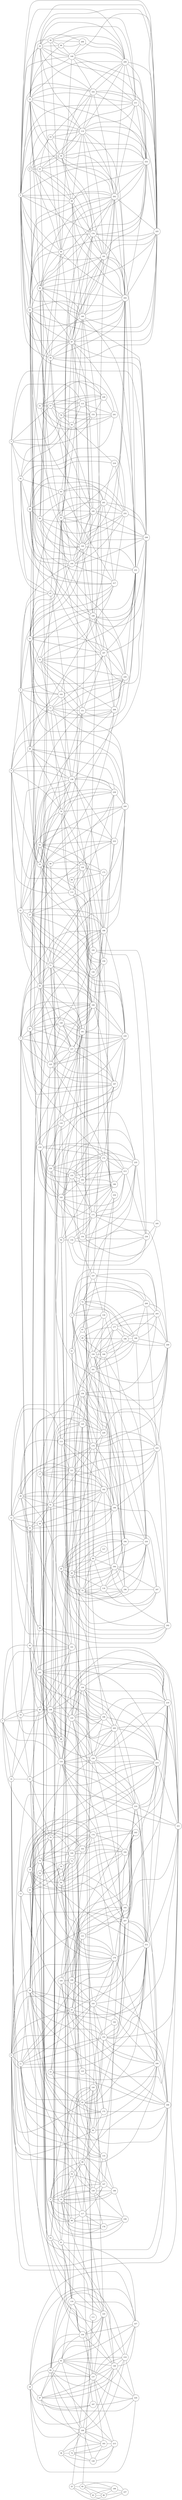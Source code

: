 graph {
rankdir = LR;
node [shape = circle];
0 -- 225;
0 -- 222;
0 -- 211;
0 -- 209;
0 -- 204;
0 -- 202;
0 -- 191;
0 -- 176;
0 -- 163;
0 -- 160;
0 -- 149;
0 -- 114;
0 -- 97;
0 -- 80;
0 -- 68;
0 -- 59;
0 -- 58;
0 -- 49;
0 -- 44;
0 -- 24;
0 -- 15;
1 -- 220;
1 -- 203;
1 -- 200;
1 -- 194;
1 -- 189;
1 -- 164;
1 -- 150;
1 -- 130;
1 -- 107;
1 -- 72;
2 -- 141;
2 -- 110;
2 -- 108;
2 -- 86;
2 -- 79;
2 -- 51;
2 -- 42;
2 -- 18;
2 -- 14;
3 -- 241;
3 -- 228;
3 -- 153;
3 -- 115;
3 -- 76;
3 -- 67;
3 -- 45;
3 -- 37;
4 -- 240;
4 -- 239;
4 -- 159;
4 -- 138;
4 -- 128;
4 -- 112;
4 -- 78;
4 -- 77;
4 -- 55;
4 -- 26;
4 -- 5;
5 -- 226;
5 -- 217;
5 -- 104;
5 -- 102;
5 -- 77;
5 -- 67;
5 -- 55;
5 -- 32;
5 -- 26;
6 -- 236;
6 -- 178;
6 -- 166;
6 -- 147;
6 -- 140;
6 -- 129;
6 -- 117;
6 -- 99;
6 -- 98;
6 -- 54;
6 -- 16;
7 -- 230;
7 -- 197;
7 -- 188;
7 -- 184;
7 -- 181;
7 -- 157;
7 -- 148;
7 -- 125;
7 -- 101;
7 -- 71;
7 -- 65;
7 -- 57;
7 -- 42;
8 -- 246;
8 -- 244;
8 -- 221;
8 -- 212;
8 -- 210;
8 -- 207;
8 -- 179;
8 -- 152;
8 -- 143;
8 -- 85;
8 -- 82;
8 -- 43;
8 -- 30;
8 -- 11;
9 -- 195;
9 -- 142;
9 -- 114;
9 -- 68;
9 -- 58;
9 -- 33;
9 -- 23;
10 -- 246;
10 -- 175;
10 -- 123;
10 -- 106;
10 -- 105;
11 -- 246;
11 -- 244;
11 -- 212;
11 -- 207;
11 -- 175;
11 -- 152;
11 -- 143;
11 -- 85;
11 -- 82;
11 -- 43;
11 -- 30;
12 -- 242;
12 -- 198;
12 -- 182;
12 -- 170;
12 -- 121;
12 -- 113;
12 -- 94;
12 -- 88;
12 -- 41;
12 -- 36;
12 -- 35;
12 -- 28;
13 -- 192;
13 -- 174;
13 -- 162;
13 -- 133;
13 -- 129;
13 -- 103;
13 -- 100;
13 -- 19;
14 -- 166;
14 -- 133;
14 -- 129;
14 -- 86;
14 -- 51;
14 -- 18;
15 -- 225;
15 -- 222;
15 -- 211;
15 -- 209;
15 -- 204;
15 -- 202;
15 -- 163;
15 -- 149;
15 -- 114;
15 -- 80;
15 -- 66;
15 -- 58;
15 -- 49;
15 -- 39;
15 -- 24;
16 -- 236;
16 -- 178;
16 -- 166;
16 -- 147;
16 -- 140;
16 -- 129;
16 -- 117;
16 -- 99;
16 -- 98;
16 -- 54;
17 -- 229;
17 -- 223;
17 -- 182;
17 -- 170;
17 -- 158;
17 -- 134;
17 -- 121;
17 -- 81;
17 -- 41;
18 -- 141;
18 -- 94;
18 -- 86;
18 -- 51;
18 -- 35;
19 -- 243;
19 -- 192;
19 -- 179;
19 -- 174;
19 -- 103;
19 -- 100;
19 -- 84;
19 -- 79;
19 -- 70;
20 -- 247;
20 -- 220;
20 -- 194;
20 -- 190;
20 -- 164;
20 -- 127;
20 -- 116;
20 -- 89;
20 -- 75;
20 -- 40;
21 -- 240;
21 -- 233;
21 -- 230;
21 -- 188;
21 -- 184;
21 -- 138;
21 -- 71;
21 -- 65;
21 -- 62;
21 -- 27;
22 -- 145;
22 -- 120;
22 -- 73;
22 -- 56;
22 -- 53;
22 -- 34;
23 -- 222;
23 -- 195;
23 -- 176;
23 -- 114;
23 -- 68;
23 -- 58;
23 -- 33;
24 -- 225;
24 -- 222;
24 -- 211;
24 -- 209;
24 -- 206;
24 -- 163;
24 -- 149;
24 -- 114;
24 -- 80;
24 -- 66;
24 -- 39;
25 -- 199;
25 -- 111;
25 -- 96;
25 -- 63;
25 -- 60;
26 -- 240;
26 -- 239;
26 -- 226;
26 -- 217;
26 -- 138;
26 -- 102;
26 -- 78;
26 -- 77;
26 -- 55;
27 -- 240;
27 -- 233;
27 -- 230;
27 -- 188;
27 -- 184;
27 -- 138;
27 -- 71;
27 -- 65;
27 -- 62;
28 -- 242;
28 -- 223;
28 -- 198;
28 -- 182;
28 -- 170;
28 -- 121;
28 -- 113;
28 -- 94;
28 -- 41;
28 -- 35;
29 -- 227;
29 -- 224;
29 -- 218;
29 -- 167;
29 -- 146;
29 -- 137;
29 -- 109;
29 -- 91;
29 -- 64;
29 -- 47;
30 -- 244;
30 -- 221;
30 -- 219;
30 -- 214;
30 -- 212;
30 -- 210;
30 -- 207;
30 -- 179;
30 -- 156;
30 -- 152;
30 -- 143;
30 -- 82;
30 -- 79;
30 -- 70;
30 -- 43;
31 -- 241;
31 -- 228;
31 -- 153;
31 -- 115;
31 -- 37;
32 -- 248;
32 -- 231;
32 -- 226;
32 -- 208;
32 -- 201;
32 -- 187;
32 -- 185;
32 -- 168;
32 -- 160;
32 -- 151;
32 -- 144;
32 -- 104;
32 -- 102;
32 -- 93;
32 -- 77;
32 -- 52;
33 -- 222;
33 -- 163;
33 -- 114;
33 -- 58;
34 -- 145;
34 -- 120;
34 -- 73;
34 -- 56;
34 -- 53;
35 -- 198;
35 -- 141;
35 -- 94;
35 -- 88;
35 -- 41;
35 -- 36;
36 -- 182;
36 -- 98;
36 -- 88;
36 -- 41;
37 -- 241;
37 -- 228;
37 -- 153;
37 -- 115;
37 -- 95;
37 -- 76;
38 -- 215;
38 -- 183;
38 -- 126;
38 -- 109;
38 -- 74;
39 -- 211;
39 -- 209;
39 -- 206;
39 -- 149;
39 -- 80;
39 -- 66;
40 -- 247;
40 -- 220;
40 -- 194;
40 -- 190;
40 -- 164;
40 -- 150;
40 -- 116;
40 -- 89;
40 -- 75;
41 -- 198;
41 -- 182;
41 -- 170;
41 -- 121;
41 -- 88;
41 -- 81;
42 -- 196;
42 -- 181;
42 -- 157;
42 -- 141;
42 -- 135;
42 -- 108;
42 -- 101;
42 -- 86;
43 -- 244;
43 -- 221;
43 -- 219;
43 -- 212;
43 -- 210;
43 -- 207;
43 -- 156;
43 -- 152;
43 -- 82;
44 -- 248;
44 -- 231;
44 -- 225;
44 -- 222;
44 -- 204;
44 -- 202;
44 -- 191;
44 -- 185;
44 -- 176;
44 -- 168;
44 -- 160;
44 -- 144;
44 -- 97;
44 -- 93;
44 -- 80;
44 -- 68;
44 -- 59;
44 -- 49;
45 -- 232;
45 -- 217;
45 -- 104;
45 -- 95;
45 -- 83;
45 -- 76;
45 -- 67;
45 -- 48;
46 -- 186;
46 -- 177;
46 -- 169;
46 -- 161;
47 -- 224;
47 -- 218;
47 -- 167;
47 -- 146;
47 -- 137;
47 -- 109;
47 -- 91;
47 -- 64;
48 -- 248;
48 -- 232;
48 -- 217;
48 -- 216;
48 -- 201;
48 -- 185;
48 -- 144;
48 -- 104;
48 -- 83;
48 -- 50;
49 -- 248;
49 -- 225;
49 -- 222;
49 -- 204;
49 -- 202;
49 -- 191;
49 -- 185;
49 -- 176;
49 -- 160;
49 -- 144;
49 -- 97;
49 -- 93;
49 -- 80;
49 -- 59;
50 -- 248;
50 -- 232;
50 -- 201;
50 -- 185;
50 -- 144;
50 -- 104;
50 -- 97;
50 -- 80;
50 -- 59;
51 -- 214;
51 -- 133;
51 -- 110;
51 -- 86;
51 -- 79;
51 -- 70;
52 -- 231;
52 -- 226;
52 -- 208;
52 -- 187;
52 -- 168;
52 -- 151;
52 -- 102;
52 -- 93;
52 -- 77;
53 -- 229;
53 -- 145;
53 -- 134;
53 -- 120;
53 -- 119;
53 -- 81;
53 -- 73;
53 -- 56;
54 -- 147;
54 -- 140;
54 -- 117;
54 -- 99;
55 -- 239;
55 -- 217;
55 -- 159;
55 -- 136;
55 -- 128;
55 -- 112;
55 -- 78;
55 -- 67;
56 -- 161;
56 -- 145;
56 -- 120;
56 -- 119;
56 -- 73;
57 -- 230;
57 -- 208;
57 -- 197;
57 -- 188;
57 -- 184;
57 -- 181;
57 -- 172;
57 -- 157;
57 -- 151;
57 -- 148;
57 -- 125;
57 -- 118;
57 -- 65;
58 -- 222;
58 -- 211;
58 -- 209;
58 -- 204;
58 -- 202;
58 -- 191;
58 -- 176;
58 -- 163;
58 -- 114;
58 -- 68;
59 -- 248;
59 -- 225;
59 -- 204;
59 -- 185;
59 -- 144;
59 -- 97;
59 -- 80;
60 -- 237;
60 -- 199;
60 -- 111;
60 -- 96;
60 -- 63;
61 -- 234;
61 -- 194;
61 -- 130;
61 -- 111;
61 -- 89;
61 -- 87;
62 -- 240;
62 -- 239;
62 -- 233;
62 -- 188;
62 -- 138;
62 -- 128;
62 -- 90;
62 -- 78;
62 -- 71;
63 -- 237;
63 -- 199;
63 -- 96;
64 -- 227;
64 -- 218;
64 -- 215;
64 -- 183;
64 -- 146;
64 -- 145;
64 -- 137;
64 -- 134;
64 -- 119;
64 -- 109;
64 -- 91;
65 -- 240;
65 -- 230;
65 -- 208;
65 -- 197;
65 -- 188;
65 -- 184;
65 -- 181;
65 -- 157;
65 -- 151;
65 -- 148;
65 -- 138;
65 -- 125;
65 -- 71;
66 -- 209;
66 -- 206;
66 -- 149;
67 -- 217;
67 -- 112;
67 -- 83;
68 -- 222;
68 -- 204;
68 -- 202;
68 -- 191;
68 -- 176;
68 -- 165;
68 -- 160;
68 -- 114;
69 -- 173;
69 -- 128;
69 -- 107;
70 -- 244;
70 -- 214;
70 -- 212;
70 -- 179;
70 -- 174;
70 -- 100;
70 -- 84;
70 -- 79;
71 -- 240;
71 -- 233;
71 -- 230;
71 -- 188;
71 -- 184;
71 -- 181;
71 -- 157;
71 -- 148;
71 -- 135;
72 -- 249;
72 -- 220;
72 -- 203;
72 -- 200;
72 -- 189;
72 -- 186;
72 -- 177;
72 -- 150;
72 -- 107;
73 -- 145;
73 -- 120;
74 -- 215;
74 -- 183;
74 -- 126;
74 -- 109;
75 -- 247;
75 -- 220;
75 -- 194;
75 -- 190;
75 -- 164;
75 -- 116;
75 -- 89;
76 -- 241;
76 -- 228;
76 -- 153;
76 -- 115;
76 -- 95;
77 -- 240;
77 -- 226;
77 -- 208;
77 -- 187;
77 -- 151;
77 -- 138;
77 -- 102;
77 -- 78;
78 -- 240;
78 -- 239;
78 -- 159;
78 -- 138;
78 -- 128;
78 -- 112;
79 -- 214;
79 -- 212;
79 -- 179;
79 -- 174;
79 -- 110;
79 -- 84;
80 -- 225;
80 -- 204;
80 -- 202;
80 -- 149;
80 -- 97;
81 -- 229;
81 -- 227;
81 -- 146;
81 -- 134;
81 -- 119;
82 -- 246;
82 -- 244;
82 -- 212;
82 -- 207;
82 -- 175;
82 -- 152;
82 -- 85;
83 -- 232;
83 -- 217;
83 -- 201;
83 -- 104;
83 -- 95;
84 -- 243;
84 -- 193;
84 -- 192;
84 -- 179;
84 -- 174;
84 -- 131;
84 -- 106;
84 -- 103;
84 -- 100;
85 -- 246;
85 -- 175;
85 -- 152;
86 -- 141;
86 -- 135;
86 -- 108;
87 -- 234;
87 -- 194;
87 -- 136;
87 -- 130;
87 -- 111;
88 -- 182;
88 -- 98;
89 -- 194;
89 -- 164;
89 -- 130;
89 -- 127;
89 -- 116;
90 -- 242;
90 -- 233;
90 -- 173;
90 -- 113;
91 -- 227;
91 -- 224;
91 -- 218;
91 -- 146;
91 -- 145;
91 -- 137;
91 -- 134;
91 -- 119;
91 -- 109;
92 -- 235;
92 -- 205;
92 -- 172;
92 -- 171;
92 -- 139;
92 -- 132;
92 -- 122;
93 -- 248;
93 -- 231;
93 -- 226;
93 -- 204;
93 -- 202;
93 -- 191;
93 -- 187;
93 -- 185;
93 -- 176;
93 -- 168;
93 -- 160;
93 -- 144;
93 -- 97;
94 -- 242;
94 -- 198;
94 -- 141;
95 -- 216;
95 -- 153;
95 -- 115;
96 -- 237;
96 -- 199;
97 -- 248;
97 -- 231;
97 -- 225;
97 -- 204;
97 -- 202;
97 -- 191;
97 -- 185;
97 -- 176;
97 -- 168;
97 -- 160;
97 -- 144;
98 -- 236;
98 -- 178;
98 -- 117;
99 -- 162;
99 -- 147;
99 -- 140;
99 -- 129;
100 -- 192;
100 -- 174;
100 -- 133;
100 -- 103;
101 -- 219;
101 -- 214;
101 -- 205;
101 -- 196;
101 -- 181;
101 -- 157;
101 -- 156;
101 -- 139;
101 -- 125;
101 -- 122;
101 -- 110;
101 -- 108;
102 -- 240;
102 -- 226;
102 -- 187;
102 -- 138;
103 -- 243;
103 -- 192;
103 -- 174;
104 -- 248;
104 -- 232;
104 -- 217;
104 -- 201;
104 -- 185;
104 -- 144;
105 -- 246;
105 -- 243;
105 -- 193;
105 -- 143;
105 -- 131;
105 -- 123;
105 -- 106;
106 -- 246;
106 -- 243;
106 -- 193;
106 -- 179;
106 -- 143;
106 -- 131;
106 -- 123;
107 -- 203;
107 -- 200;
107 -- 173;
107 -- 130;
108 -- 219;
108 -- 214;
108 -- 205;
108 -- 196;
108 -- 181;
108 -- 156;
108 -- 139;
108 -- 135;
108 -- 122;
108 -- 110;
109 -- 218;
109 -- 215;
109 -- 183;
109 -- 146;
109 -- 137;
109 -- 126;
110 -- 221;
110 -- 219;
110 -- 214;
110 -- 212;
110 -- 210;
110 -- 207;
110 -- 205;
110 -- 196;
110 -- 156;
110 -- 139;
110 -- 122;
112 -- 239;
112 -- 234;
112 -- 159;
112 -- 136;
112 -- 128;
113 -- 242;
113 -- 223;
113 -- 198;
113 -- 182;
113 -- 170;
113 -- 158;
113 -- 121;
114 -- 225;
114 -- 222;
114 -- 211;
114 -- 209;
114 -- 204;
114 -- 202;
114 -- 191;
114 -- 176;
114 -- 163;
115 -- 241;
115 -- 228;
115 -- 153;
116 -- 247;
116 -- 220;
116 -- 194;
116 -- 190;
116 -- 164;
117 -- 236;
117 -- 178;
117 -- 167;
117 -- 147;
117 -- 140;
118 -- 213;
118 -- 208;
118 -- 197;
118 -- 184;
118 -- 180;
118 -- 172;
118 -- 165;
118 -- 155;
118 -- 151;
118 -- 142;
118 -- 124;
119 -- 227;
119 -- 146;
119 -- 145;
119 -- 137;
119 -- 134;
119 -- 120;
120 -- 229;
120 -- 161;
120 -- 145;
121 -- 242;
121 -- 223;
121 -- 198;
121 -- 182;
121 -- 170;
121 -- 158;
122 -- 221;
122 -- 219;
122 -- 214;
122 -- 210;
122 -- 207;
122 -- 205;
122 -- 196;
122 -- 156;
122 -- 139;
123 -- 246;
123 -- 175;
124 -- 235;
124 -- 213;
124 -- 197;
124 -- 180;
124 -- 172;
124 -- 171;
124 -- 165;
124 -- 155;
124 -- 142;
125 -- 230;
125 -- 197;
125 -- 184;
125 -- 181;
125 -- 172;
125 -- 157;
125 -- 148;
126 -- 215;
126 -- 183;
128 -- 239;
128 -- 173;
128 -- 159;
128 -- 136;
129 -- 236;
129 -- 178;
129 -- 166;
129 -- 147;
129 -- 133;
130 -- 234;
130 -- 194;
131 -- 243;
131 -- 193;
131 -- 179;
131 -- 143;
132 -- 238;
132 -- 235;
132 -- 171;
132 -- 154;
133 -- 166;
134 -- 227;
134 -- 146;
134 -- 145;
134 -- 137;
135 -- 230;
135 -- 181;
135 -- 141;
136 -- 234;
136 -- 159;
137 -- 227;
137 -- 224;
137 -- 218;
137 -- 215;
137 -- 183;
137 -- 146;
137 -- 145;
138 -- 240;
138 -- 239;
138 -- 233;
138 -- 226;
138 -- 188;
138 -- 151;
139 -- 221;
139 -- 219;
139 -- 214;
139 -- 210;
139 -- 205;
139 -- 196;
139 -- 156;
140 -- 162;
140 -- 147;
142 -- 238;
142 -- 235;
142 -- 213;
142 -- 195;
142 -- 180;
142 -- 172;
142 -- 171;
142 -- 165;
142 -- 155;
142 -- 154;
143 -- 246;
143 -- 244;
143 -- 212;
143 -- 193;
143 -- 179;
143 -- 175;
143 -- 152;
144 -- 248;
144 -- 232;
144 -- 231;
144 -- 204;
144 -- 201;
144 -- 187;
144 -- 185;
144 -- 168;
145 -- 146;
146 -- 227;
146 -- 224;
146 -- 218;
147 -- 166;
147 -- 162;
148 -- 230;
148 -- 197;
148 -- 188;
148 -- 184;
148 -- 181;
148 -- 157;
149 -- 225;
149 -- 222;
149 -- 211;
149 -- 209;
149 -- 206;
149 -- 163;
150 -- 220;
150 -- 203;
150 -- 190;
150 -- 189;
150 -- 186;
150 -- 177;
150 -- 169;
150 -- 164;
151 -- 231;
151 -- 226;
151 -- 208;
151 -- 187;
151 -- 168;
152 -- 246;
152 -- 244;
152 -- 221;
152 -- 212;
152 -- 210;
152 -- 207;
152 -- 179;
153 -- 241;
153 -- 228;
154 -- 245;
154 -- 238;
154 -- 235;
154 -- 195;
154 -- 171;
155 -- 238;
155 -- 235;
155 -- 213;
155 -- 197;
155 -- 180;
155 -- 172;
155 -- 171;
155 -- 165;
156 -- 221;
156 -- 219;
156 -- 214;
156 -- 212;
156 -- 210;
156 -- 207;
156 -- 205;
156 -- 196;
157 -- 230;
157 -- 197;
157 -- 188;
157 -- 184;
157 -- 181;
158 -- 249;
158 -- 229;
158 -- 223;
158 -- 203;
158 -- 200;
158 -- 170;
159 -- 239;
159 -- 234;
160 -- 231;
160 -- 225;
160 -- 204;
160 -- 202;
160 -- 191;
160 -- 187;
160 -- 176;
160 -- 168;
161 -- 249;
161 -- 229;
161 -- 189;
161 -- 186;
161 -- 177;
161 -- 169;
162 -- 192;
163 -- 225;
163 -- 222;
163 -- 211;
163 -- 209;
163 -- 202;
164 -- 247;
164 -- 220;
164 -- 194;
164 -- 190;
165 -- 213;
165 -- 191;
165 -- 180;
165 -- 172;
165 -- 171;
166 -- 236;
167 -- 224;
168 -- 248;
168 -- 231;
168 -- 226;
168 -- 208;
168 -- 204;
168 -- 187;
169 -- 220;
169 -- 190;
169 -- 189;
169 -- 186;
169 -- 177;
170 -- 249;
170 -- 229;
170 -- 223;
170 -- 198;
170 -- 182;
171 -- 245;
171 -- 238;
171 -- 235;
171 -- 213;
171 -- 180;
171 -- 172;
172 -- 235;
172 -- 213;
172 -- 197;
172 -- 180;
174 -- 243;
174 -- 192;
174 -- 179;
175 -- 246;
176 -- 225;
176 -- 222;
176 -- 204;
176 -- 202;
176 -- 191;
177 -- 249;
177 -- 203;
177 -- 189;
177 -- 186;
178 -- 236;
179 -- 244;
179 -- 212;
179 -- 193;
180 -- 213;
181 -- 230;
181 -- 196;
181 -- 188;
181 -- 184;
182 -- 242;
182 -- 223;
182 -- 198;
183 -- 215;
184 -- 230;
184 -- 197;
184 -- 188;
185 -- 248;
185 -- 232;
185 -- 201;
186 -- 249;
186 -- 203;
186 -- 189;
187 -- 248;
187 -- 231;
187 -- 226;
187 -- 208;
188 -- 240;
188 -- 233;
188 -- 230;
189 -- 249;
189 -- 220;
189 -- 203;
189 -- 200;
190 -- 247;
190 -- 220;
191 -- 231;
191 -- 225;
191 -- 222;
191 -- 204;
191 -- 202;
192 -- 243;
193 -- 243;
194 -- 220;
195 -- 245;
195 -- 238;
196 -- 219;
196 -- 214;
196 -- 205;
197 -- 230;
198 -- 242;
198 -- 223;
199 -- 237;
200 -- 249;
200 -- 223;
200 -- 203;
201 -- 248;
201 -- 232;
201 -- 217;
201 -- 216;
202 -- 225;
202 -- 222;
202 -- 211;
202 -- 209;
202 -- 204;
203 -- 249;
204 -- 231;
204 -- 225;
204 -- 222;
205 -- 221;
205 -- 219;
205 -- 214;
205 -- 210;
205 -- 207;
206 -- 209;
207 -- 244;
207 -- 221;
207 -- 219;
207 -- 214;
207 -- 212;
207 -- 210;
208 -- 231;
208 -- 226;
209 -- 225;
209 -- 222;
209 -- 211;
210 -- 244;
210 -- 221;
210 -- 219;
210 -- 214;
210 -- 212;
211 -- 225;
211 -- 222;
212 -- 244;
212 -- 221;
212 -- 219;
212 -- 214;
213 -- 238;
213 -- 235;
214 -- 221;
214 -- 219;
216 -- 232;
217 -- 232;
218 -- 227;
218 -- 224;
219 -- 221;
220 -- 247;
222 -- 225;
223 -- 249;
223 -- 242;
226 -- 231;
228 -- 241;
229 -- 249;
231 -- 248;
232 -- 248;
233 -- 240;
235 -- 238;
238 -- 245;
239 -- 240;
244 -- 246;
}
